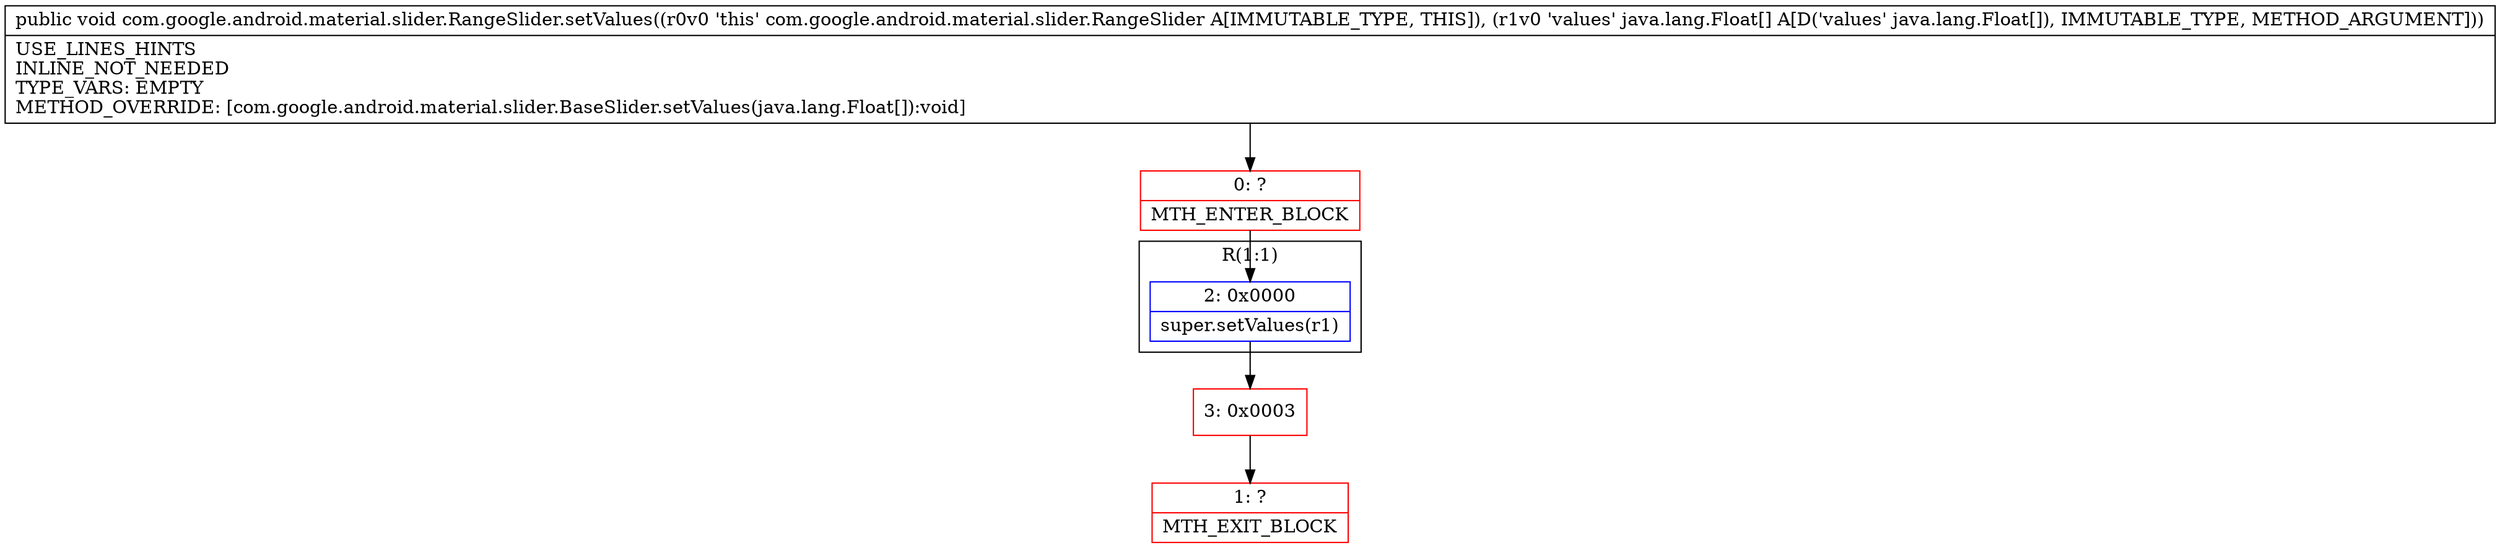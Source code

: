 digraph "CFG forcom.google.android.material.slider.RangeSlider.setValues([Ljava\/lang\/Float;)V" {
subgraph cluster_Region_1254518420 {
label = "R(1:1)";
node [shape=record,color=blue];
Node_2 [shape=record,label="{2\:\ 0x0000|super.setValues(r1)\l}"];
}
Node_0 [shape=record,color=red,label="{0\:\ ?|MTH_ENTER_BLOCK\l}"];
Node_3 [shape=record,color=red,label="{3\:\ 0x0003}"];
Node_1 [shape=record,color=red,label="{1\:\ ?|MTH_EXIT_BLOCK\l}"];
MethodNode[shape=record,label="{public void com.google.android.material.slider.RangeSlider.setValues((r0v0 'this' com.google.android.material.slider.RangeSlider A[IMMUTABLE_TYPE, THIS]), (r1v0 'values' java.lang.Float[] A[D('values' java.lang.Float[]), IMMUTABLE_TYPE, METHOD_ARGUMENT]))  | USE_LINES_HINTS\lINLINE_NOT_NEEDED\lTYPE_VARS: EMPTY\lMETHOD_OVERRIDE: [com.google.android.material.slider.BaseSlider.setValues(java.lang.Float[]):void]\l}"];
MethodNode -> Node_0;Node_2 -> Node_3;
Node_0 -> Node_2;
Node_3 -> Node_1;
}

